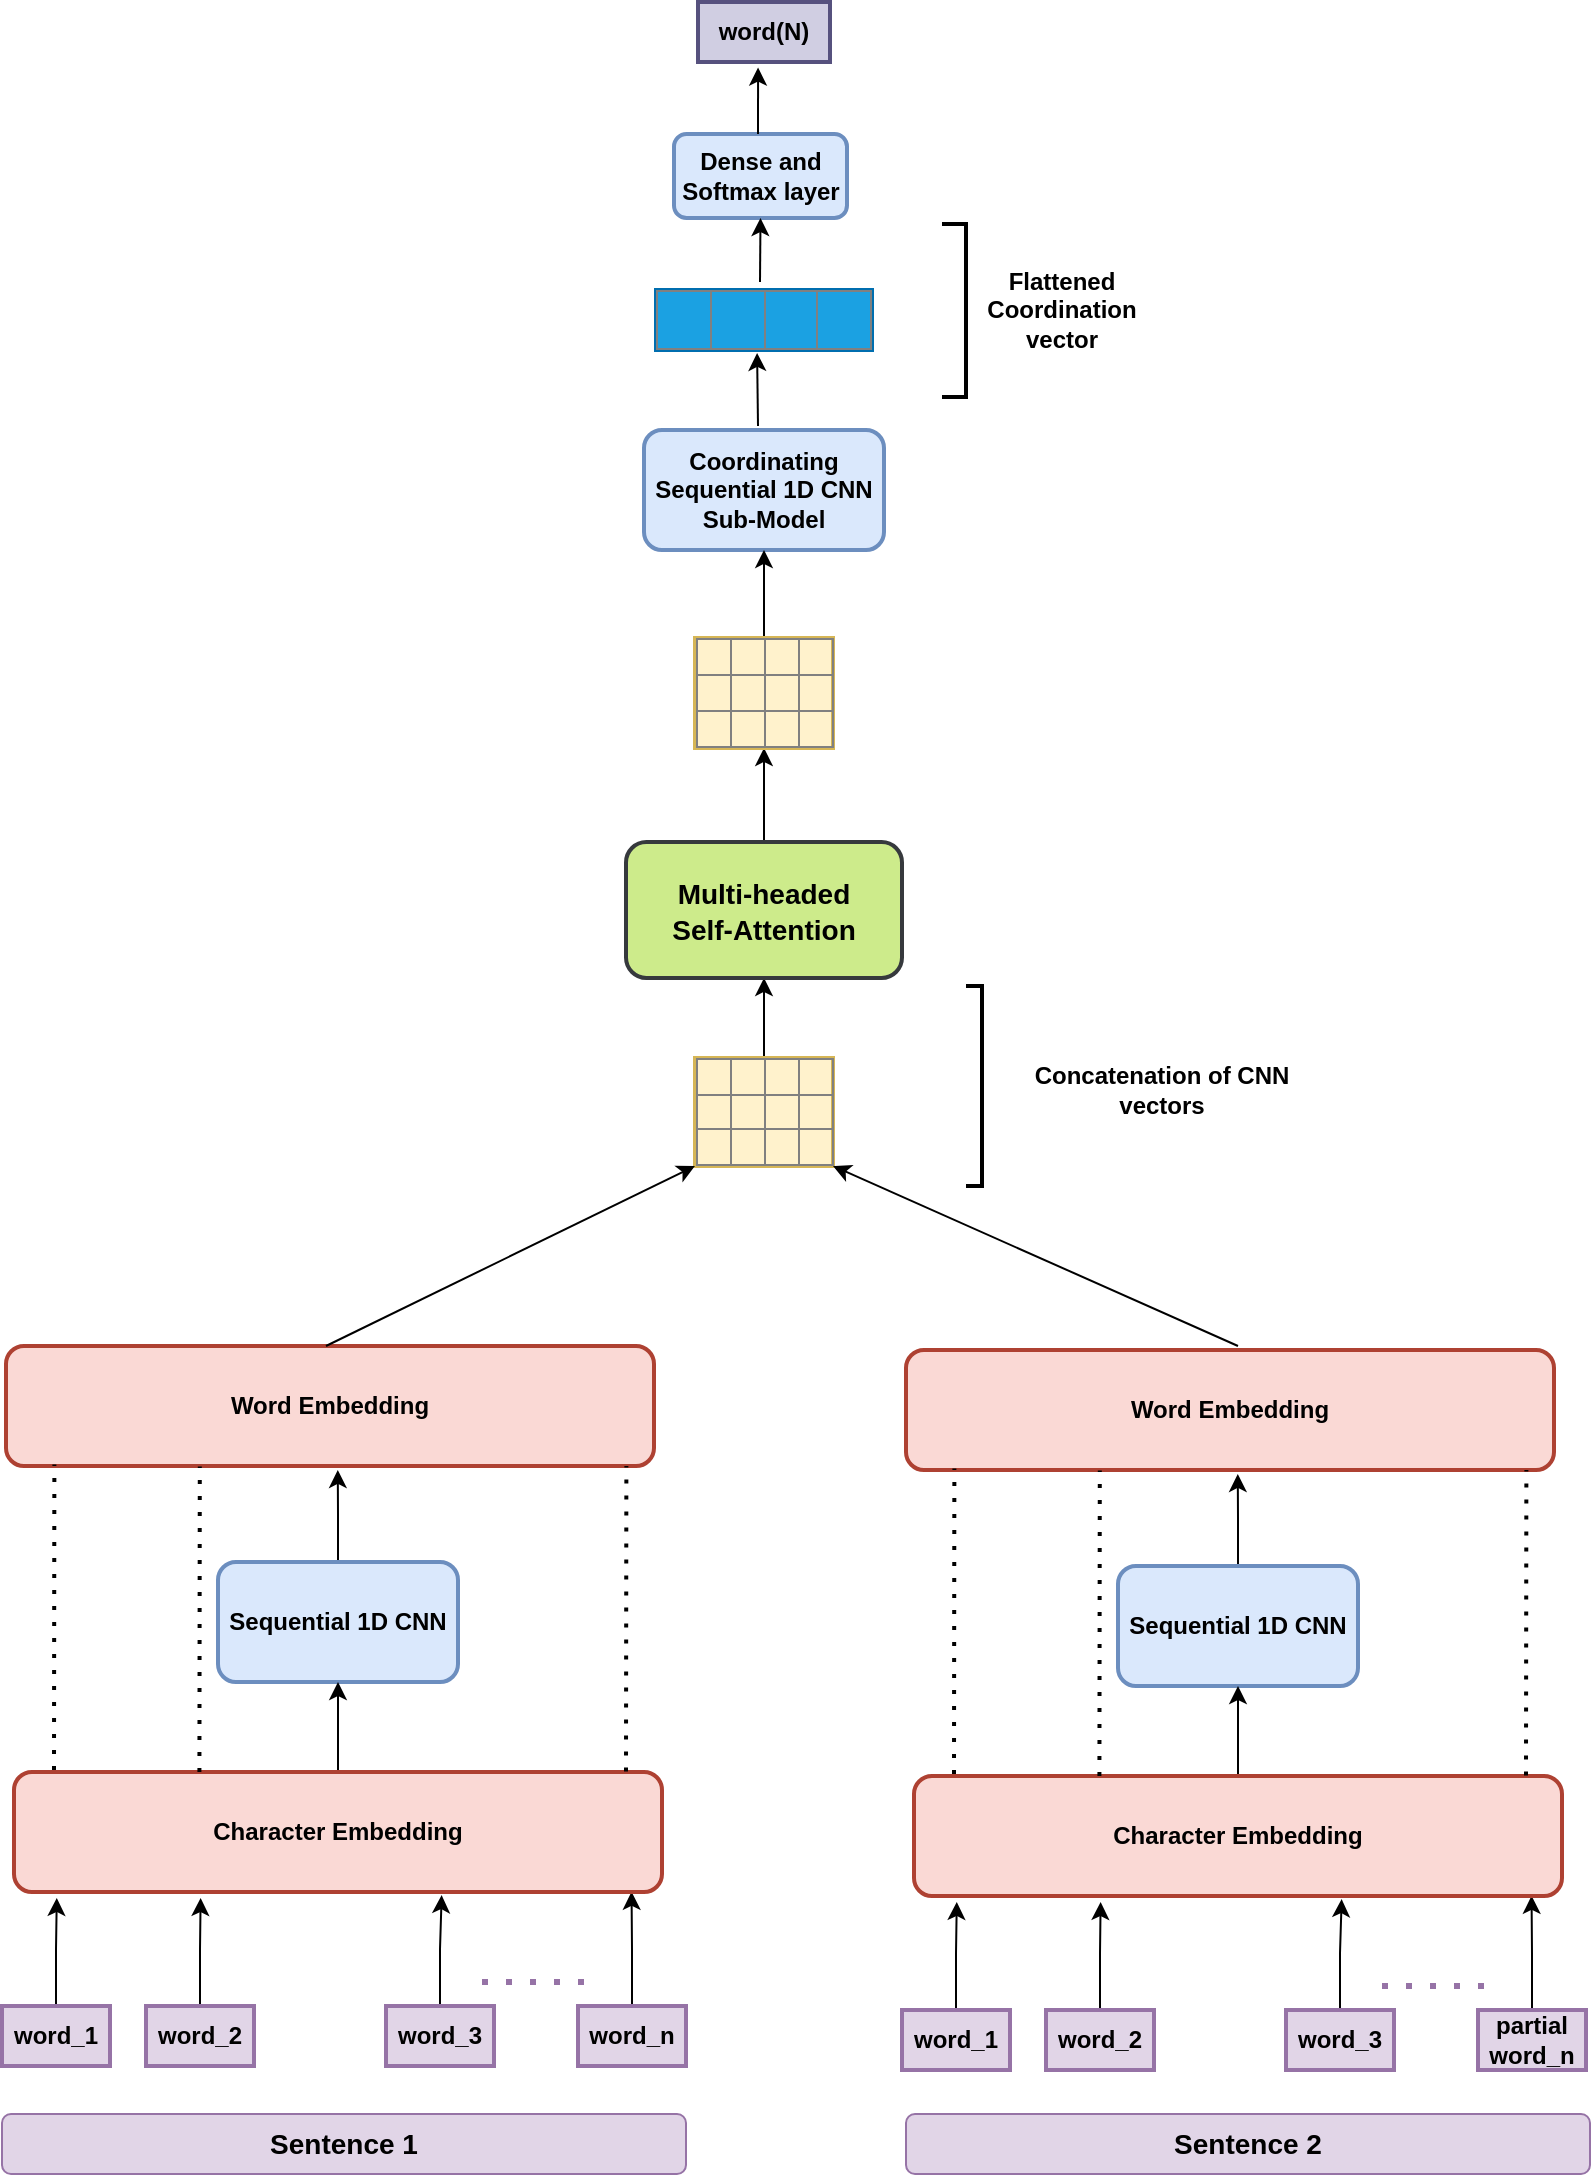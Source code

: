 <mxfile version="14.4.6" type="github">
  <diagram name="Page-1" id="74e2e168-ea6b-b213-b513-2b3c1d86103e">
    <mxGraphModel dx="1422" dy="1644" grid="1" gridSize="6" guides="1" tooltips="1" connect="1" arrows="1" fold="1" page="1" pageScale="1" pageWidth="1100" pageHeight="850" background="#ffffff" math="0" shadow="0">
      <root>
        <mxCell id="0" />
        <mxCell id="1" parent="0" />
        <mxCell id="CmSFOAhmEHpyUgrgbaQ9-9" style="edgeStyle=orthogonalEdgeStyle;rounded=0;orthogonalLoop=1;jettySize=auto;html=1;exitX=0.5;exitY=0;exitDx=0;exitDy=0;entryX=0.066;entryY=1.05;entryDx=0;entryDy=0;entryPerimeter=0;" edge="1" parent="1" source="LJahTC6diqRqFsttiNx0-31" target="CmSFOAhmEHpyUgrgbaQ9-3">
          <mxGeometry relative="1" as="geometry" />
        </mxCell>
        <mxCell id="LJahTC6diqRqFsttiNx0-31" value="&lt;b&gt;word_1&lt;/b&gt;" style="rounded=0;whiteSpace=wrap;html=1;strokeWidth=2;fillColor=#e1d5e7;strokeColor=#9673a6;" parent="1" vertex="1">
          <mxGeometry x="126" y="672" width="54" height="30" as="geometry" />
        </mxCell>
        <mxCell id="CmSFOAhmEHpyUgrgbaQ9-15" style="edgeStyle=orthogonalEdgeStyle;rounded=0;orthogonalLoop=1;jettySize=auto;html=1;exitX=0.5;exitY=0;exitDx=0;exitDy=0;entryX=0.288;entryY=1.05;entryDx=0;entryDy=0;entryPerimeter=0;" edge="1" parent="1" source="LJahTC6diqRqFsttiNx0-32" target="CmSFOAhmEHpyUgrgbaQ9-3">
          <mxGeometry relative="1" as="geometry" />
        </mxCell>
        <mxCell id="LJahTC6diqRqFsttiNx0-32" value="&lt;b&gt;word_2&lt;/b&gt;" style="rounded=0;whiteSpace=wrap;html=1;strokeWidth=2;fillColor=#e1d5e7;strokeColor=#9673a6;" parent="1" vertex="1">
          <mxGeometry x="198" y="672" width="54" height="30" as="geometry" />
        </mxCell>
        <mxCell id="CmSFOAhmEHpyUgrgbaQ9-11" style="edgeStyle=orthogonalEdgeStyle;rounded=0;orthogonalLoop=1;jettySize=auto;html=1;exitX=0.5;exitY=0;exitDx=0;exitDy=0;entryX=0.66;entryY=1.026;entryDx=0;entryDy=0;entryPerimeter=0;" edge="1" parent="1" source="LJahTC6diqRqFsttiNx0-33" target="CmSFOAhmEHpyUgrgbaQ9-3">
          <mxGeometry relative="1" as="geometry" />
        </mxCell>
        <mxCell id="LJahTC6diqRqFsttiNx0-33" value="&lt;b&gt;word_3&lt;/b&gt;" style="rounded=0;whiteSpace=wrap;html=1;strokeWidth=2;fillColor=#e1d5e7;strokeColor=#9673a6;" parent="1" vertex="1">
          <mxGeometry x="318" y="672" width="54" height="30" as="geometry" />
        </mxCell>
        <mxCell id="CmSFOAhmEHpyUgrgbaQ9-12" style="edgeStyle=orthogonalEdgeStyle;rounded=0;orthogonalLoop=1;jettySize=auto;html=1;exitX=0.5;exitY=0;exitDx=0;exitDy=0;entryX=0.953;entryY=0.998;entryDx=0;entryDy=0;entryPerimeter=0;" edge="1" parent="1" source="LJahTC6diqRqFsttiNx0-34" target="CmSFOAhmEHpyUgrgbaQ9-3">
          <mxGeometry relative="1" as="geometry" />
        </mxCell>
        <mxCell id="LJahTC6diqRqFsttiNx0-34" value="&lt;b&gt;word_n&lt;/b&gt;" style="rounded=0;whiteSpace=wrap;html=1;strokeWidth=2;fillColor=#e1d5e7;strokeColor=#9673a6;" parent="1" vertex="1">
          <mxGeometry x="414" y="672" width="54" height="30" as="geometry" />
        </mxCell>
        <mxCell id="LJahTC6diqRqFsttiNx0-38" value="" style="endArrow=none;dashed=1;html=1;dashPattern=1 3;strokeWidth=3;fillColor=#e1d5e7;strokeColor=#9673a6;endSize=12;startSize=12;" parent="1" edge="1">
          <mxGeometry width="50" height="50" relative="1" as="geometry">
            <mxPoint x="366" y="660" as="sourcePoint" />
            <mxPoint x="426" y="660" as="targetPoint" />
          </mxGeometry>
        </mxCell>
        <mxCell id="CmSFOAhmEHpyUgrgbaQ9-8" style="edgeStyle=orthogonalEdgeStyle;rounded=0;orthogonalLoop=1;jettySize=auto;html=1;exitX=0.5;exitY=0;exitDx=0;exitDy=0;entryX=0.512;entryY=1.033;entryDx=0;entryDy=0;entryPerimeter=0;" edge="1" parent="1" source="LJahTC6diqRqFsttiNx0-42" target="CmSFOAhmEHpyUgrgbaQ9-4">
          <mxGeometry relative="1" as="geometry" />
        </mxCell>
        <mxCell id="LJahTC6diqRqFsttiNx0-42" value="&lt;b&gt;Sequential 1D CNN&lt;br&gt;&lt;/b&gt;" style="rounded=1;whiteSpace=wrap;html=1;strokeWidth=2;fillColor=#dae8fc;strokeColor=#6c8ebf;" parent="1" vertex="1">
          <mxGeometry x="234" y="450" width="120" height="60" as="geometry" />
        </mxCell>
        <mxCell id="CmSFOAhmEHpyUgrgbaQ9-38" style="edgeStyle=orthogonalEdgeStyle;rounded=0;orthogonalLoop=1;jettySize=auto;html=1;exitX=0.5;exitY=0;exitDx=0;exitDy=0;entryX=0.5;entryY=1;entryDx=0;entryDy=0;" edge="1" parent="1" source="LJahTC6diqRqFsttiNx0-48" target="LJahTC6diqRqFsttiNx0-95">
          <mxGeometry relative="1" as="geometry" />
        </mxCell>
        <mxCell id="LJahTC6diqRqFsttiNx0-48" value="&lt;table border=&quot;1&quot; width=&quot;100%&quot; style=&quot;width: 100% ; height: 100% ; border-collapse: collapse&quot;&gt;&lt;tbody&gt;&lt;tr&gt;&lt;td align=&quot;center&quot;&gt;&lt;/td&gt;&lt;td align=&quot;center&quot;&gt;&lt;br&gt;&lt;/td&gt;&lt;td align=&quot;center&quot;&gt;&lt;/td&gt;&lt;td&gt;&lt;br&gt;&lt;/td&gt;&lt;/tr&gt;&lt;tr&gt;&lt;td align=&quot;center&quot;&gt;&lt;br&gt;&lt;/td&gt;&lt;td align=&quot;center&quot;&gt;&lt;/td&gt;&lt;td align=&quot;center&quot;&gt;&lt;/td&gt;&lt;td&gt;&lt;br&gt;&lt;/td&gt;&lt;/tr&gt;&lt;tr&gt;&lt;td align=&quot;center&quot;&gt;&lt;/td&gt;&lt;td align=&quot;center&quot;&gt;&lt;/td&gt;&lt;td align=&quot;center&quot;&gt;&lt;br&gt;&lt;/td&gt;&lt;td&gt;&lt;br&gt;&lt;/td&gt;&lt;/tr&gt;&lt;/tbody&gt;&lt;/table&gt;" style="text;html=1;strokeColor=#d6b656;fillColor=#fff2cc;overflow=fill;strokeWidth=2;verticalAlign=bottom;" parent="1" vertex="1">
          <mxGeometry x="472.5" y="198" width="69" height="54" as="geometry" />
        </mxCell>
        <mxCell id="LJahTC6diqRqFsttiNx0-55" value="&lt;b&gt;Coordinating&lt;br&gt;Sequential 1D CNN&lt;br&gt;Sub-Model&lt;/b&gt;" style="rounded=1;whiteSpace=wrap;html=1;strokeWidth=2;fillColor=#dae8fc;strokeColor=#6c8ebf;" parent="1" vertex="1">
          <mxGeometry x="447" y="-116" width="120" height="60" as="geometry" />
        </mxCell>
        <mxCell id="LJahTC6diqRqFsttiNx0-88" value="&lt;table border=&quot;1&quot; width=&quot;100%&quot; style=&quot;width: 100% ; height: 100% ; border-collapse: collapse&quot;&gt;&lt;tbody&gt;&lt;tr&gt;&lt;td align=&quot;center&quot;&gt;&lt;br&gt;&lt;/td&gt;&lt;td align=&quot;center&quot;&gt;&lt;br&gt;&lt;/td&gt;&lt;td align=&quot;center&quot;&gt;&lt;/td&gt;&lt;td&gt;&lt;br&gt;&lt;/td&gt;&lt;/tr&gt;&lt;/tbody&gt;&lt;/table&gt;" style="text;html=1;overflow=fill;fillColor=#1ba1e2;strokeWidth=2;strokeColor=#006EAF;fontColor=#ffffff;" parent="1" vertex="1">
          <mxGeometry x="453" y="-186" width="108" height="30" as="geometry" />
        </mxCell>
        <mxCell id="LJahTC6diqRqFsttiNx0-89" value="" style="endArrow=classic;html=1;strokeWidth=1;entryX=0.468;entryY=1.048;entryDx=0;entryDy=0;entryPerimeter=0;" parent="1" target="LJahTC6diqRqFsttiNx0-88" edge="1">
          <mxGeometry width="50" height="50" relative="1" as="geometry">
            <mxPoint x="504" y="-118" as="sourcePoint" />
            <mxPoint x="554" y="-168" as="targetPoint" />
          </mxGeometry>
        </mxCell>
        <mxCell id="LJahTC6diqRqFsttiNx0-90" value="&lt;b&gt;Dense and&lt;br&gt;Softmax layer&lt;/b&gt;" style="rounded=1;whiteSpace=wrap;html=1;strokeWidth=2;fillColor=#dae8fc;strokeColor=#6c8ebf;" parent="1" vertex="1">
          <mxGeometry x="462" y="-264" width="86.5" height="42" as="geometry" />
        </mxCell>
        <mxCell id="LJahTC6diqRqFsttiNx0-91" value="" style="endArrow=classic;html=1;strokeWidth=1;entryX=0.5;entryY=1;entryDx=0;entryDy=0;" parent="1" target="LJahTC6diqRqFsttiNx0-90" edge="1">
          <mxGeometry width="50" height="50" relative="1" as="geometry">
            <mxPoint x="505" y="-190" as="sourcePoint" />
            <mxPoint x="554" y="-240" as="targetPoint" />
          </mxGeometry>
        </mxCell>
        <mxCell id="LJahTC6diqRqFsttiNx0-92" value="&lt;b&gt;word(N)&lt;/b&gt;" style="rounded=0;whiteSpace=wrap;html=1;strokeWidth=2;fillColor=#d0cee2;strokeColor=#56517e;" parent="1" vertex="1">
          <mxGeometry x="474" y="-330" width="66" height="30" as="geometry" />
        </mxCell>
        <mxCell id="LJahTC6diqRqFsttiNx0-93" value="" style="endArrow=classic;html=1;strokeWidth=1;entryX=0.455;entryY=1.093;entryDx=0;entryDy=0;entryPerimeter=0;" parent="1" target="LJahTC6diqRqFsttiNx0-92" edge="1">
          <mxGeometry width="50" height="50" relative="1" as="geometry">
            <mxPoint x="504" y="-264" as="sourcePoint" />
            <mxPoint x="554" y="-314" as="targetPoint" />
          </mxGeometry>
        </mxCell>
        <mxCell id="CmSFOAhmEHpyUgrgbaQ9-40" style="edgeStyle=orthogonalEdgeStyle;rounded=0;orthogonalLoop=1;jettySize=auto;html=1;exitX=0.5;exitY=0;exitDx=0;exitDy=0;entryX=0.5;entryY=1;entryDx=0;entryDy=0;" edge="1" parent="1" source="LJahTC6diqRqFsttiNx0-95" target="CmSFOAhmEHpyUgrgbaQ9-39">
          <mxGeometry relative="1" as="geometry" />
        </mxCell>
        <mxCell id="LJahTC6diqRqFsttiNx0-95" value="&lt;b&gt;&lt;font style=&quot;font-size: 14px&quot;&gt;Multi-headed &lt;br&gt;Self-Attention&lt;/font&gt;&lt;/b&gt;" style="rounded=1;whiteSpace=wrap;html=1;strokeWidth=2;fillColor=#cdeb8b;strokeColor=#36393d;fontSize=15;" parent="1" vertex="1">
          <mxGeometry x="438" y="90" width="138" height="68" as="geometry" />
        </mxCell>
        <mxCell id="LJahTC6diqRqFsttiNx0-109" value="" style="strokeWidth=2;html=1;shape=mxgraph.flowchart.annotation_1;align=left;pointerEvents=1;fillColor=#ffffff;gradientColor=#ffffff;rotation=-180;" parent="1" vertex="1">
          <mxGeometry x="596" y="-219" width="12" height="86.5" as="geometry" />
        </mxCell>
        <mxCell id="LJahTC6diqRqFsttiNx0-116" value="&lt;b&gt;Flattened Coordination vector&lt;/b&gt;" style="text;html=1;strokeColor=none;fillColor=none;align=center;verticalAlign=middle;whiteSpace=wrap;rounded=0;" parent="1" vertex="1">
          <mxGeometry x="636" y="-186" width="40" height="20" as="geometry" />
        </mxCell>
        <mxCell id="CmSFOAhmEHpyUgrgbaQ9-6" style="edgeStyle=orthogonalEdgeStyle;rounded=0;orthogonalLoop=1;jettySize=auto;html=1;exitX=0.5;exitY=0;exitDx=0;exitDy=0;" edge="1" parent="1" source="CmSFOAhmEHpyUgrgbaQ9-3" target="LJahTC6diqRqFsttiNx0-42">
          <mxGeometry relative="1" as="geometry" />
        </mxCell>
        <mxCell id="CmSFOAhmEHpyUgrgbaQ9-3" value="&lt;b&gt;Character Embedding&lt;br&gt;&lt;/b&gt;" style="rounded=1;whiteSpace=wrap;html=1;strokeWidth=2;fillColor=#fad9d5;strokeColor=#ae4132;" vertex="1" parent="1">
          <mxGeometry x="132" y="555" width="324" height="60" as="geometry" />
        </mxCell>
        <mxCell id="CmSFOAhmEHpyUgrgbaQ9-4" value="&lt;b&gt;Word Embedding&lt;br&gt;&lt;/b&gt;" style="rounded=1;whiteSpace=wrap;html=1;strokeWidth=2;fillColor=#fad9d5;strokeColor=#ae4132;" vertex="1" parent="1">
          <mxGeometry x="128" y="342" width="324" height="60" as="geometry" />
        </mxCell>
        <mxCell id="CmSFOAhmEHpyUgrgbaQ9-13" value="" style="endArrow=none;dashed=1;html=1;dashPattern=1 3;strokeWidth=2;entryX=0.087;entryY=1.005;entryDx=0;entryDy=0;entryPerimeter=0;" edge="1" parent="1">
          <mxGeometry width="50" height="50" relative="1" as="geometry">
            <mxPoint x="152" y="554" as="sourcePoint" />
            <mxPoint x="152.188" y="401.3" as="targetPoint" />
          </mxGeometry>
        </mxCell>
        <mxCell id="CmSFOAhmEHpyUgrgbaQ9-14" value="" style="endArrow=none;dashed=1;html=1;dashPattern=1 3;strokeWidth=2;entryX=0.087;entryY=1.005;entryDx=0;entryDy=0;entryPerimeter=0;" edge="1" parent="1">
          <mxGeometry width="50" height="50" relative="1" as="geometry">
            <mxPoint x="224.71" y="555" as="sourcePoint" />
            <mxPoint x="224.898" y="402.3" as="targetPoint" />
          </mxGeometry>
        </mxCell>
        <mxCell id="CmSFOAhmEHpyUgrgbaQ9-16" value="" style="endArrow=none;dashed=1;html=1;dashPattern=1 3;strokeWidth=2;entryX=0.087;entryY=1.005;entryDx=0;entryDy=0;entryPerimeter=0;" edge="1" parent="1">
          <mxGeometry width="50" height="50" relative="1" as="geometry">
            <mxPoint x="438" y="554.7" as="sourcePoint" />
            <mxPoint x="438.188" y="402.0" as="targetPoint" />
          </mxGeometry>
        </mxCell>
        <mxCell id="CmSFOAhmEHpyUgrgbaQ9-17" style="edgeStyle=orthogonalEdgeStyle;rounded=0;orthogonalLoop=1;jettySize=auto;html=1;exitX=0.5;exitY=0;exitDx=0;exitDy=0;entryX=0.066;entryY=1.05;entryDx=0;entryDy=0;entryPerimeter=0;" edge="1" source="CmSFOAhmEHpyUgrgbaQ9-18" target="CmSFOAhmEHpyUgrgbaQ9-29" parent="1">
          <mxGeometry relative="1" as="geometry" />
        </mxCell>
        <mxCell id="CmSFOAhmEHpyUgrgbaQ9-18" value="&lt;b&gt;word_1&lt;/b&gt;" style="rounded=0;whiteSpace=wrap;html=1;strokeWidth=2;fillColor=#e1d5e7;strokeColor=#9673a6;" vertex="1" parent="1">
          <mxGeometry x="576" y="674" width="54" height="30" as="geometry" />
        </mxCell>
        <mxCell id="CmSFOAhmEHpyUgrgbaQ9-19" style="edgeStyle=orthogonalEdgeStyle;rounded=0;orthogonalLoop=1;jettySize=auto;html=1;exitX=0.5;exitY=0;exitDx=0;exitDy=0;entryX=0.288;entryY=1.05;entryDx=0;entryDy=0;entryPerimeter=0;" edge="1" source="CmSFOAhmEHpyUgrgbaQ9-20" target="CmSFOAhmEHpyUgrgbaQ9-29" parent="1">
          <mxGeometry relative="1" as="geometry" />
        </mxCell>
        <mxCell id="CmSFOAhmEHpyUgrgbaQ9-20" value="&lt;b&gt;word_2&lt;/b&gt;" style="rounded=0;whiteSpace=wrap;html=1;strokeWidth=2;fillColor=#e1d5e7;strokeColor=#9673a6;" vertex="1" parent="1">
          <mxGeometry x="648" y="674" width="54" height="30" as="geometry" />
        </mxCell>
        <mxCell id="CmSFOAhmEHpyUgrgbaQ9-21" style="edgeStyle=orthogonalEdgeStyle;rounded=0;orthogonalLoop=1;jettySize=auto;html=1;exitX=0.5;exitY=0;exitDx=0;exitDy=0;entryX=0.66;entryY=1.026;entryDx=0;entryDy=0;entryPerimeter=0;" edge="1" source="CmSFOAhmEHpyUgrgbaQ9-22" target="CmSFOAhmEHpyUgrgbaQ9-29" parent="1">
          <mxGeometry relative="1" as="geometry" />
        </mxCell>
        <mxCell id="CmSFOAhmEHpyUgrgbaQ9-22" value="&lt;b&gt;word_3&lt;/b&gt;" style="rounded=0;whiteSpace=wrap;html=1;strokeWidth=2;fillColor=#e1d5e7;strokeColor=#9673a6;" vertex="1" parent="1">
          <mxGeometry x="768" y="674" width="54" height="30" as="geometry" />
        </mxCell>
        <mxCell id="CmSFOAhmEHpyUgrgbaQ9-23" style="edgeStyle=orthogonalEdgeStyle;rounded=0;orthogonalLoop=1;jettySize=auto;html=1;exitX=0.5;exitY=0;exitDx=0;exitDy=0;entryX=0.953;entryY=0.998;entryDx=0;entryDy=0;entryPerimeter=0;" edge="1" source="CmSFOAhmEHpyUgrgbaQ9-24" target="CmSFOAhmEHpyUgrgbaQ9-29" parent="1">
          <mxGeometry relative="1" as="geometry" />
        </mxCell>
        <mxCell id="CmSFOAhmEHpyUgrgbaQ9-24" value="&lt;b&gt;partial&lt;br&gt;word_n&lt;/b&gt;" style="rounded=0;whiteSpace=wrap;html=1;strokeWidth=2;fillColor=#e1d5e7;strokeColor=#9673a6;" vertex="1" parent="1">
          <mxGeometry x="864" y="674" width="54" height="30" as="geometry" />
        </mxCell>
        <mxCell id="CmSFOAhmEHpyUgrgbaQ9-25" value="" style="endArrow=none;dashed=1;html=1;dashPattern=1 3;strokeWidth=3;fillColor=#e1d5e7;strokeColor=#9673a6;endSize=12;startSize=12;" edge="1" parent="1">
          <mxGeometry width="50" height="50" relative="1" as="geometry">
            <mxPoint x="816" y="662" as="sourcePoint" />
            <mxPoint x="876" y="662" as="targetPoint" />
          </mxGeometry>
        </mxCell>
        <mxCell id="CmSFOAhmEHpyUgrgbaQ9-26" style="edgeStyle=orthogonalEdgeStyle;rounded=0;orthogonalLoop=1;jettySize=auto;html=1;exitX=0.5;exitY=0;exitDx=0;exitDy=0;entryX=0.512;entryY=1.033;entryDx=0;entryDy=0;entryPerimeter=0;" edge="1" source="CmSFOAhmEHpyUgrgbaQ9-27" target="CmSFOAhmEHpyUgrgbaQ9-30" parent="1">
          <mxGeometry relative="1" as="geometry" />
        </mxCell>
        <mxCell id="CmSFOAhmEHpyUgrgbaQ9-27" value="&lt;b&gt;Sequential 1D CNN&lt;br&gt;&lt;/b&gt;" style="rounded=1;whiteSpace=wrap;html=1;strokeWidth=2;fillColor=#dae8fc;strokeColor=#6c8ebf;" vertex="1" parent="1">
          <mxGeometry x="684" y="452" width="120" height="60" as="geometry" />
        </mxCell>
        <mxCell id="CmSFOAhmEHpyUgrgbaQ9-28" style="edgeStyle=orthogonalEdgeStyle;rounded=0;orthogonalLoop=1;jettySize=auto;html=1;exitX=0.5;exitY=0;exitDx=0;exitDy=0;" edge="1" source="CmSFOAhmEHpyUgrgbaQ9-29" target="CmSFOAhmEHpyUgrgbaQ9-27" parent="1">
          <mxGeometry relative="1" as="geometry" />
        </mxCell>
        <mxCell id="CmSFOAhmEHpyUgrgbaQ9-29" value="&lt;b&gt;Character Embedding&lt;br&gt;&lt;/b&gt;" style="rounded=1;whiteSpace=wrap;html=1;strokeWidth=2;fillColor=#fad9d5;strokeColor=#ae4132;" vertex="1" parent="1">
          <mxGeometry x="582" y="557" width="324" height="60" as="geometry" />
        </mxCell>
        <mxCell id="CmSFOAhmEHpyUgrgbaQ9-30" value="&lt;b&gt;Word Embedding&lt;br&gt;&lt;/b&gt;" style="rounded=1;whiteSpace=wrap;html=1;strokeWidth=2;fillColor=#fad9d5;strokeColor=#ae4132;" vertex="1" parent="1">
          <mxGeometry x="578" y="344" width="324" height="60" as="geometry" />
        </mxCell>
        <mxCell id="CmSFOAhmEHpyUgrgbaQ9-31" value="" style="endArrow=none;dashed=1;html=1;dashPattern=1 3;strokeWidth=2;entryX=0.087;entryY=1.005;entryDx=0;entryDy=0;entryPerimeter=0;" edge="1" parent="1">
          <mxGeometry width="50" height="50" relative="1" as="geometry">
            <mxPoint x="602" y="556.0" as="sourcePoint" />
            <mxPoint x="602.188" y="403.3" as="targetPoint" />
          </mxGeometry>
        </mxCell>
        <mxCell id="CmSFOAhmEHpyUgrgbaQ9-32" value="" style="endArrow=none;dashed=1;html=1;dashPattern=1 3;strokeWidth=2;entryX=0.087;entryY=1.005;entryDx=0;entryDy=0;entryPerimeter=0;" edge="1" parent="1">
          <mxGeometry width="50" height="50" relative="1" as="geometry">
            <mxPoint x="674.71" y="557" as="sourcePoint" />
            <mxPoint x="674.898" y="404.3" as="targetPoint" />
          </mxGeometry>
        </mxCell>
        <mxCell id="CmSFOAhmEHpyUgrgbaQ9-33" value="" style="endArrow=none;dashed=1;html=1;dashPattern=1 3;strokeWidth=2;entryX=0.087;entryY=1.005;entryDx=0;entryDy=0;entryPerimeter=0;" edge="1" parent="1">
          <mxGeometry width="50" height="50" relative="1" as="geometry">
            <mxPoint x="888.0" y="556.7" as="sourcePoint" />
            <mxPoint x="888.188" y="404" as="targetPoint" />
          </mxGeometry>
        </mxCell>
        <mxCell id="CmSFOAhmEHpyUgrgbaQ9-34" value="" style="endArrow=classic;html=1;entryX=0;entryY=1;entryDx=0;entryDy=0;" edge="1" parent="1" target="LJahTC6diqRqFsttiNx0-48">
          <mxGeometry width="50" height="50" relative="1" as="geometry">
            <mxPoint x="288" y="342" as="sourcePoint" />
            <mxPoint x="338" y="292" as="targetPoint" />
          </mxGeometry>
        </mxCell>
        <mxCell id="CmSFOAhmEHpyUgrgbaQ9-35" value="" style="endArrow=classic;html=1;entryX=1;entryY=1;entryDx=0;entryDy=0;" edge="1" parent="1" target="LJahTC6diqRqFsttiNx0-48">
          <mxGeometry width="50" height="50" relative="1" as="geometry">
            <mxPoint x="744" y="342" as="sourcePoint" />
            <mxPoint x="696" y="292" as="targetPoint" />
          </mxGeometry>
        </mxCell>
        <mxCell id="CmSFOAhmEHpyUgrgbaQ9-41" value="" style="edgeStyle=orthogonalEdgeStyle;rounded=0;orthogonalLoop=1;jettySize=auto;html=1;" edge="1" parent="1" source="CmSFOAhmEHpyUgrgbaQ9-39" target="LJahTC6diqRqFsttiNx0-55">
          <mxGeometry relative="1" as="geometry" />
        </mxCell>
        <mxCell id="CmSFOAhmEHpyUgrgbaQ9-39" value="&lt;table border=&quot;1&quot; width=&quot;100%&quot; style=&quot;width: 100% ; height: 100% ; border-collapse: collapse&quot;&gt;&lt;tbody&gt;&lt;tr&gt;&lt;td align=&quot;center&quot;&gt;&lt;/td&gt;&lt;td align=&quot;center&quot;&gt;&lt;br&gt;&lt;/td&gt;&lt;td align=&quot;center&quot;&gt;&lt;/td&gt;&lt;td&gt;&lt;br&gt;&lt;/td&gt;&lt;/tr&gt;&lt;tr&gt;&lt;td align=&quot;center&quot;&gt;&lt;br&gt;&lt;/td&gt;&lt;td align=&quot;center&quot;&gt;&lt;/td&gt;&lt;td align=&quot;center&quot;&gt;&lt;/td&gt;&lt;td&gt;&lt;br&gt;&lt;/td&gt;&lt;/tr&gt;&lt;tr&gt;&lt;td align=&quot;center&quot;&gt;&lt;/td&gt;&lt;td align=&quot;center&quot;&gt;&lt;/td&gt;&lt;td align=&quot;center&quot;&gt;&lt;br&gt;&lt;/td&gt;&lt;td&gt;&lt;br&gt;&lt;/td&gt;&lt;/tr&gt;&lt;/tbody&gt;&lt;/table&gt;" style="text;html=1;strokeColor=#d6b656;fillColor=#fff2cc;overflow=fill;strokeWidth=2;verticalAlign=bottom;" vertex="1" parent="1">
          <mxGeometry x="472.5" y="-12" width="69" height="55" as="geometry" />
        </mxCell>
        <mxCell id="CmSFOAhmEHpyUgrgbaQ9-42" value="&lt;b&gt;&lt;font style=&quot;font-size: 14px&quot;&gt;Sentence 1&lt;/font&gt;&lt;/b&gt;" style="rounded=1;whiteSpace=wrap;html=1;fillColor=#e1d5e7;strokeColor=#9673a6;" vertex="1" parent="1">
          <mxGeometry x="126" y="726" width="342" height="30" as="geometry" />
        </mxCell>
        <mxCell id="CmSFOAhmEHpyUgrgbaQ9-43" value="&lt;b&gt;&lt;font style=&quot;font-size: 14px&quot;&gt;Sentence 2&lt;/font&gt;&lt;/b&gt;" style="rounded=1;whiteSpace=wrap;html=1;fillColor=#e1d5e7;strokeColor=#9673a6;" vertex="1" parent="1">
          <mxGeometry x="578" y="726" width="342" height="30" as="geometry" />
        </mxCell>
        <mxCell id="CmSFOAhmEHpyUgrgbaQ9-44" value="" style="strokeWidth=2;html=1;shape=mxgraph.flowchart.annotation_1;align=left;pointerEvents=1;rotation=-180;" vertex="1" parent="1">
          <mxGeometry x="608" y="162" width="8" height="100" as="geometry" />
        </mxCell>
        <mxCell id="CmSFOAhmEHpyUgrgbaQ9-45" value="&lt;b&gt;Concatenation of CNN vectors&lt;/b&gt;" style="text;html=1;strokeColor=none;fillColor=none;align=center;verticalAlign=middle;whiteSpace=wrap;rounded=0;" vertex="1" parent="1">
          <mxGeometry x="632" y="204" width="148" height="20" as="geometry" />
        </mxCell>
      </root>
    </mxGraphModel>
  </diagram>
</mxfile>
